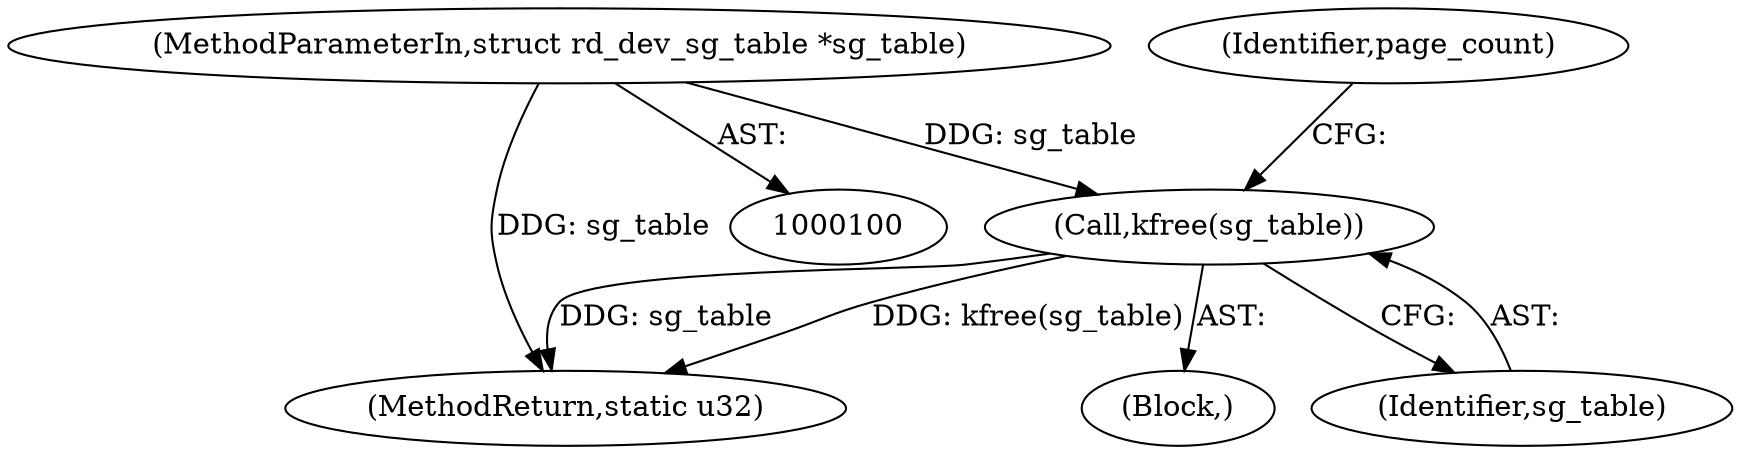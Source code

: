 digraph "0_linux_4442dc8a92b8f9ad8ee9e7f8438f4c04c03a22dc_0@API" {
"1000164" [label="(Call,kfree(sg_table))"];
"1000102" [label="(MethodParameterIn,struct rd_dev_sg_table *sg_table)"];
"1000168" [label="(MethodReturn,static u32)"];
"1000104" [label="(Block,)"];
"1000167" [label="(Identifier,page_count)"];
"1000164" [label="(Call,kfree(sg_table))"];
"1000102" [label="(MethodParameterIn,struct rd_dev_sg_table *sg_table)"];
"1000165" [label="(Identifier,sg_table)"];
"1000164" -> "1000104"  [label="AST: "];
"1000164" -> "1000165"  [label="CFG: "];
"1000165" -> "1000164"  [label="AST: "];
"1000167" -> "1000164"  [label="CFG: "];
"1000164" -> "1000168"  [label="DDG: kfree(sg_table)"];
"1000164" -> "1000168"  [label="DDG: sg_table"];
"1000102" -> "1000164"  [label="DDG: sg_table"];
"1000102" -> "1000100"  [label="AST: "];
"1000102" -> "1000168"  [label="DDG: sg_table"];
}
